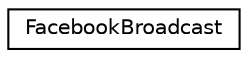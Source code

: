 digraph G
{
  edge [fontname="Helvetica",fontsize="10",labelfontname="Helvetica",labelfontsize="10"];
  node [fontname="Helvetica",fontsize="10",shape=record];
  rankdir="LR";
  Node1 [label="FacebookBroadcast",height=0.2,width=0.4,color="black", fillcolor="white", style="filled",URL="$interface_facebook_broadcast.html"];
}
